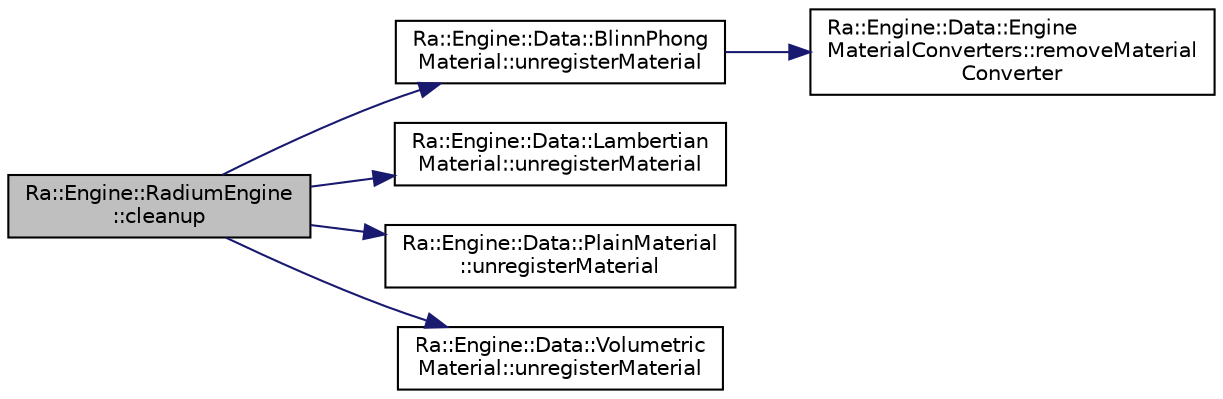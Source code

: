 digraph "Ra::Engine::RadiumEngine::cleanup"
{
 // INTERACTIVE_SVG=YES
 // LATEX_PDF_SIZE
  edge [fontname="Helvetica",fontsize="10",labelfontname="Helvetica",labelfontsize="10"];
  node [fontname="Helvetica",fontsize="10",shape=record];
  rankdir="LR";
  Node1 [label="Ra::Engine::RadiumEngine\l::cleanup",height=0.2,width=0.4,color="black", fillcolor="grey75", style="filled", fontcolor="black",tooltip=" "];
  Node1 -> Node2 [color="midnightblue",fontsize="10",style="solid",fontname="Helvetica"];
  Node2 [label="Ra::Engine::Data::BlinnPhong\lMaterial::unregisterMaterial",height=0.2,width=0.4,color="black", fillcolor="white", style="filled",URL="$classRa_1_1Engine_1_1Data_1_1BlinnPhongMaterial.html#af10c9fac9f32f1966eb2331e2790a6d1",tooltip=" "];
  Node2 -> Node3 [color="midnightblue",fontsize="10",style="solid",fontname="Helvetica"];
  Node3 [label="Ra::Engine::Data::Engine\lMaterialConverters::removeMaterial\lConverter",height=0.2,width=0.4,color="black", fillcolor="white", style="filled",URL="$namespaceRa_1_1Engine_1_1Data_1_1EngineMaterialConverters.html#a07edf6afa24bd87c14434820c6ac9037",tooltip=" "];
  Node1 -> Node4 [color="midnightblue",fontsize="10",style="solid",fontname="Helvetica"];
  Node4 [label="Ra::Engine::Data::Lambertian\lMaterial::unregisterMaterial",height=0.2,width=0.4,color="black", fillcolor="white", style="filled",URL="$classRa_1_1Engine_1_1Data_1_1LambertianMaterial.html#aaf4d341e54a5c0dfde83e38e5af55a86",tooltip=" "];
  Node1 -> Node5 [color="midnightblue",fontsize="10",style="solid",fontname="Helvetica"];
  Node5 [label="Ra::Engine::Data::PlainMaterial\l::unregisterMaterial",height=0.2,width=0.4,color="black", fillcolor="white", style="filled",URL="$classRa_1_1Engine_1_1Data_1_1PlainMaterial.html#a69e669c6df549aa0185cb2eaa14f5de9",tooltip=" "];
  Node1 -> Node6 [color="midnightblue",fontsize="10",style="solid",fontname="Helvetica"];
  Node6 [label="Ra::Engine::Data::Volumetric\lMaterial::unregisterMaterial",height=0.2,width=0.4,color="black", fillcolor="white", style="filled",URL="$classRa_1_1Engine_1_1Data_1_1VolumetricMaterial.html#a23f911ca6e81eadd78e4c67cad032efb",tooltip=" "];
}
